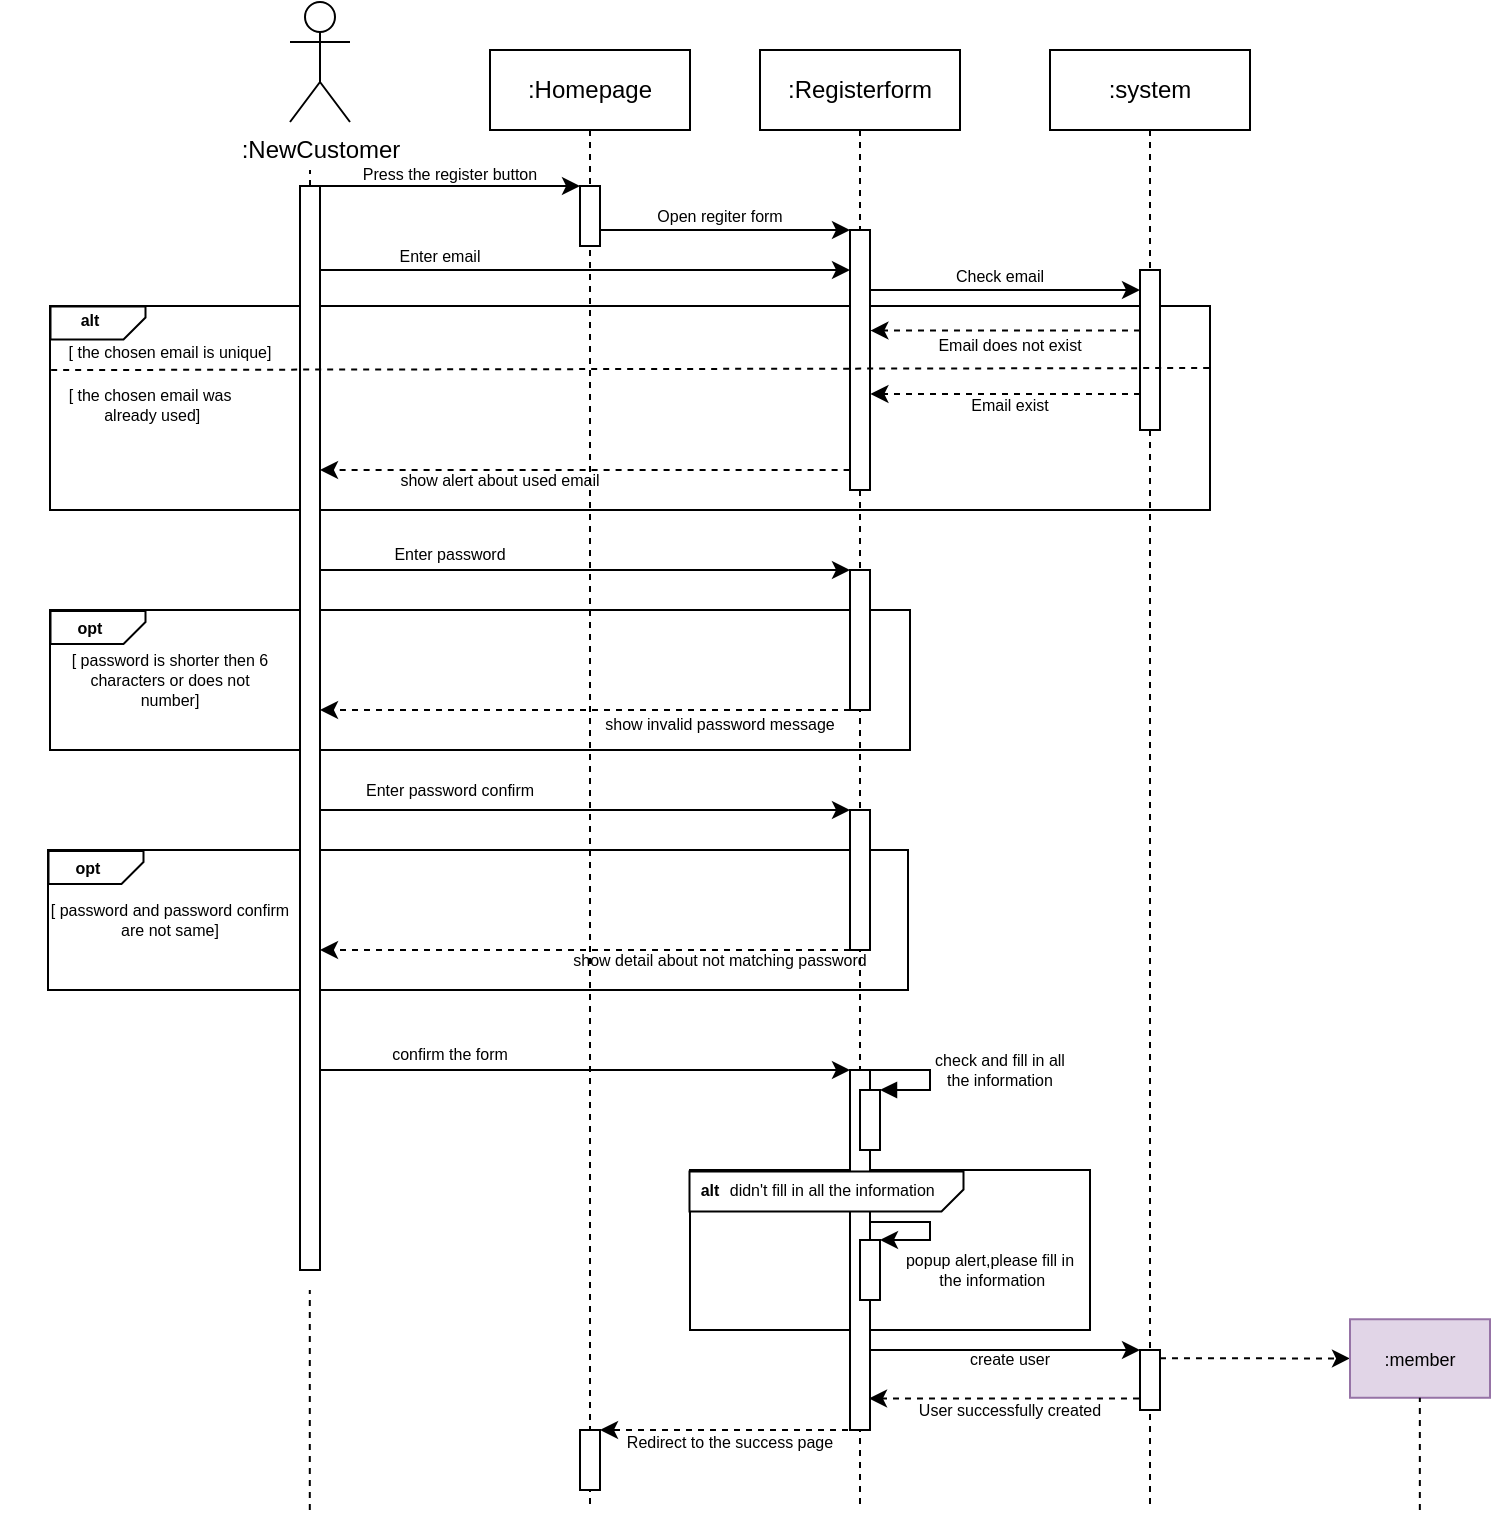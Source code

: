 <mxfile version="22.0.0" type="github">
  <diagram name="Page-1" id="2YBvvXClWsGukQMizWep">
    <mxGraphModel dx="2419" dy="846" grid="1" gridSize="10" guides="1" tooltips="1" connect="1" arrows="1" fold="1" page="1" pageScale="1" pageWidth="850" pageHeight="1100" math="0" shadow="0">
      <root>
        <mxCell id="0" />
        <mxCell id="1" parent="0" />
        <mxCell id="fAxjazduzelBZ8KthdPH-90" value="" style="rounded=0;whiteSpace=wrap;html=1;" parent="1" vertex="1">
          <mxGeometry x="20" y="650" width="200" height="80" as="geometry" />
        </mxCell>
        <mxCell id="fAxjazduzelBZ8KthdPH-71" value="" style="rounded=0;whiteSpace=wrap;html=1;" parent="1" vertex="1">
          <mxGeometry x="-301" y="490" width="430" height="70" as="geometry" />
        </mxCell>
        <mxCell id="fAxjazduzelBZ8KthdPH-62" value="" style="rounded=0;whiteSpace=wrap;html=1;" parent="1" vertex="1">
          <mxGeometry x="-300" y="370" width="430" height="70" as="geometry" />
        </mxCell>
        <mxCell id="fAxjazduzelBZ8KthdPH-45" value="" style="rounded=0;whiteSpace=wrap;html=1;" parent="1" vertex="1">
          <mxGeometry x="-300" y="218" width="580" height="102" as="geometry" />
        </mxCell>
        <mxCell id="aM9ryv3xv72pqoxQDRHE-1" value=":Registerform" style="shape=umlLifeline;perimeter=lifelinePerimeter;whiteSpace=wrap;html=1;container=0;dropTarget=0;collapsible=0;recursiveResize=0;outlineConnect=0;portConstraint=eastwest;newEdgeStyle={&quot;edgeStyle&quot;:&quot;elbowEdgeStyle&quot;,&quot;elbow&quot;:&quot;vertical&quot;,&quot;curved&quot;:0,&quot;rounded&quot;:0};" parent="1" vertex="1">
          <mxGeometry x="55" y="90" width="100" height="730" as="geometry" />
        </mxCell>
        <mxCell id="fAxjazduzelBZ8KthdPH-36" value="" style="html=1;points=[];perimeter=orthogonalPerimeter;outlineConnect=0;targetShapes=umlLifeline;portConstraint=eastwest;newEdgeStyle={&quot;edgeStyle&quot;:&quot;elbowEdgeStyle&quot;,&quot;elbow&quot;:&quot;vertical&quot;,&quot;curved&quot;:0,&quot;rounded&quot;:0};" parent="aM9ryv3xv72pqoxQDRHE-1" vertex="1">
          <mxGeometry x="45" y="90" width="10" height="130" as="geometry" />
        </mxCell>
        <mxCell id="fAxjazduzelBZ8KthdPH-58" value="" style="html=1;points=[];perimeter=orthogonalPerimeter;outlineConnect=0;targetShapes=umlLifeline;portConstraint=eastwest;newEdgeStyle={&quot;edgeStyle&quot;:&quot;elbowEdgeStyle&quot;,&quot;elbow&quot;:&quot;vertical&quot;,&quot;curved&quot;:0,&quot;rounded&quot;:0};" parent="aM9ryv3xv72pqoxQDRHE-1" vertex="1">
          <mxGeometry x="45" y="260" width="10" height="70" as="geometry" />
        </mxCell>
        <mxCell id="fAxjazduzelBZ8KthdPH-68" value="" style="html=1;points=[];perimeter=orthogonalPerimeter;outlineConnect=0;targetShapes=umlLifeline;portConstraint=eastwest;newEdgeStyle={&quot;edgeStyle&quot;:&quot;elbowEdgeStyle&quot;,&quot;elbow&quot;:&quot;vertical&quot;,&quot;curved&quot;:0,&quot;rounded&quot;:0};" parent="aM9ryv3xv72pqoxQDRHE-1" vertex="1">
          <mxGeometry x="45" y="380" width="10" height="70" as="geometry" />
        </mxCell>
        <mxCell id="fAxjazduzelBZ8KthdPH-77" value="" style="html=1;points=[];perimeter=orthogonalPerimeter;outlineConnect=0;targetShapes=umlLifeline;portConstraint=eastwest;newEdgeStyle={&quot;edgeStyle&quot;:&quot;elbowEdgeStyle&quot;,&quot;elbow&quot;:&quot;vertical&quot;,&quot;curved&quot;:0,&quot;rounded&quot;:0};" parent="aM9ryv3xv72pqoxQDRHE-1" vertex="1">
          <mxGeometry x="45" y="510" width="10" height="180" as="geometry" />
        </mxCell>
        <mxCell id="fAxjazduzelBZ8KthdPH-80" value="" style="html=1;points=[];perimeter=orthogonalPerimeter;outlineConnect=0;targetShapes=umlLifeline;portConstraint=eastwest;newEdgeStyle={&quot;edgeStyle&quot;:&quot;elbowEdgeStyle&quot;,&quot;elbow&quot;:&quot;vertical&quot;,&quot;curved&quot;:0,&quot;rounded&quot;:0};" parent="aM9ryv3xv72pqoxQDRHE-1" vertex="1">
          <mxGeometry x="50" y="520" width="10" height="30" as="geometry" />
        </mxCell>
        <mxCell id="aM9ryv3xv72pqoxQDRHE-5" value=":system" style="shape=umlLifeline;perimeter=lifelinePerimeter;whiteSpace=wrap;html=1;container=0;dropTarget=0;collapsible=0;recursiveResize=0;outlineConnect=0;portConstraint=eastwest;newEdgeStyle={&quot;edgeStyle&quot;:&quot;elbowEdgeStyle&quot;,&quot;elbow&quot;:&quot;vertical&quot;,&quot;curved&quot;:0,&quot;rounded&quot;:0};" parent="1" vertex="1">
          <mxGeometry x="200" y="90" width="100" height="730" as="geometry" />
        </mxCell>
        <mxCell id="fAxjazduzelBZ8KthdPH-42" value="" style="html=1;points=[];perimeter=orthogonalPerimeter;outlineConnect=0;targetShapes=umlLifeline;portConstraint=eastwest;newEdgeStyle={&quot;edgeStyle&quot;:&quot;elbowEdgeStyle&quot;,&quot;elbow&quot;:&quot;vertical&quot;,&quot;curved&quot;:0,&quot;rounded&quot;:0};" parent="aM9ryv3xv72pqoxQDRHE-5" vertex="1">
          <mxGeometry x="45" y="110" width="10" height="80" as="geometry" />
        </mxCell>
        <mxCell id="fAxjazduzelBZ8KthdPH-98" value="" style="html=1;points=[];perimeter=orthogonalPerimeter;outlineConnect=0;targetShapes=umlLifeline;portConstraint=eastwest;newEdgeStyle={&quot;edgeStyle&quot;:&quot;elbowEdgeStyle&quot;,&quot;elbow&quot;:&quot;vertical&quot;,&quot;curved&quot;:0,&quot;rounded&quot;:0};" parent="aM9ryv3xv72pqoxQDRHE-5" vertex="1">
          <mxGeometry x="45" y="650" width="10" height="30" as="geometry" />
        </mxCell>
        <mxCell id="fAxjazduzelBZ8KthdPH-1" value=":NewCustomer" style="shape=umlActor;verticalLabelPosition=bottom;verticalAlign=top;html=1;outlineConnect=0;" parent="1" vertex="1">
          <mxGeometry x="-180" y="66" width="30" height="60" as="geometry" />
        </mxCell>
        <mxCell id="fAxjazduzelBZ8KthdPH-5" value="" style="endArrow=none;html=1;rounded=0;dashed=1;" parent="1" source="fAxjazduzelBZ8KthdPH-37" edge="1">
          <mxGeometry width="50" height="50" relative="1" as="geometry">
            <mxPoint x="-170" y="390" as="sourcePoint" />
            <mxPoint x="-170" y="150" as="targetPoint" />
          </mxGeometry>
        </mxCell>
        <mxCell id="fAxjazduzelBZ8KthdPH-12" value="Open regiter form" style="text;align=center;verticalAlign=middle;resizable=0;points=[];autosize=1;strokeColor=none;fillColor=none;fontSize=8;" parent="1" vertex="1">
          <mxGeometry x="-15" y="158" width="100" height="30" as="geometry" />
        </mxCell>
        <mxCell id="fAxjazduzelBZ8KthdPH-16" value="" style="endArrow=classic;html=1;rounded=0;" parent="1" edge="1">
          <mxGeometry width="50" height="50" relative="1" as="geometry">
            <mxPoint x="-170" y="158" as="sourcePoint" />
            <mxPoint x="-35" y="158" as="targetPoint" />
          </mxGeometry>
        </mxCell>
        <mxCell id="fAxjazduzelBZ8KthdPH-34" value="Press the register button" style="text;align=center;verticalAlign=middle;resizable=0;points=[];autosize=1;strokeColor=none;fillColor=none;fontSize=8;" parent="1" vertex="1">
          <mxGeometry x="-165" y="137" width="130" height="30" as="geometry" />
        </mxCell>
        <mxCell id="fAxjazduzelBZ8KthdPH-35" value="" style="endArrow=classic;html=1;rounded=0;" parent="1" source="fAxjazduzelBZ8KthdPH-15" target="fAxjazduzelBZ8KthdPH-36" edge="1">
          <mxGeometry width="50" height="50" relative="1" as="geometry">
            <mxPoint x="20" y="250" as="sourcePoint" />
            <mxPoint x="70" y="200" as="targetPoint" />
          </mxGeometry>
        </mxCell>
        <mxCell id="fAxjazduzelBZ8KthdPH-39" value="" style="endArrow=none;html=1;rounded=0;dashed=1;" parent="1" edge="1">
          <mxGeometry width="50" height="50" relative="1" as="geometry">
            <mxPoint x="-170.1" y="820" as="sourcePoint" />
            <mxPoint x="-170.1" y="710.0" as="targetPoint" />
          </mxGeometry>
        </mxCell>
        <mxCell id="fAxjazduzelBZ8KthdPH-37" value="" style="html=1;points=[];perimeter=orthogonalPerimeter;outlineConnect=0;targetShapes=umlLifeline;portConstraint=eastwest;newEdgeStyle={&quot;edgeStyle&quot;:&quot;elbowEdgeStyle&quot;,&quot;elbow&quot;:&quot;vertical&quot;,&quot;curved&quot;:0,&quot;rounded&quot;:0};" parent="1" vertex="1">
          <mxGeometry x="-175" y="158" width="10" height="542" as="geometry" />
        </mxCell>
        <mxCell id="fAxjazduzelBZ8KthdPH-40" value="" style="endArrow=classic;html=1;rounded=0;" parent="1" edge="1">
          <mxGeometry width="50" height="50" relative="1" as="geometry">
            <mxPoint x="-165" y="200" as="sourcePoint" />
            <mxPoint x="100" y="200" as="targetPoint" />
          </mxGeometry>
        </mxCell>
        <mxCell id="fAxjazduzelBZ8KthdPH-41" value="Enter email" style="text;align=center;verticalAlign=middle;resizable=0;points=[];autosize=1;strokeColor=none;fillColor=none;fontSize=8;" parent="1" vertex="1">
          <mxGeometry x="-140" y="178" width="70" height="30" as="geometry" />
        </mxCell>
        <mxCell id="fAxjazduzelBZ8KthdPH-43" value="" style="endArrow=classic;html=1;rounded=0;" parent="1" edge="1">
          <mxGeometry width="50" height="50" relative="1" as="geometry">
            <mxPoint x="110" y="210" as="sourcePoint" />
            <mxPoint x="245" y="210" as="targetPoint" />
          </mxGeometry>
        </mxCell>
        <mxCell id="fAxjazduzelBZ8KthdPH-44" value="Check email" style="text;align=center;verticalAlign=middle;resizable=0;points=[];autosize=1;strokeColor=none;fillColor=none;fontSize=8;" parent="1" vertex="1">
          <mxGeometry x="135" y="188" width="80" height="30" as="geometry" />
        </mxCell>
        <mxCell id="fAxjazduzelBZ8KthdPH-47" value="" style="shape=card;whiteSpace=wrap;html=1;direction=east;rotation=90;flipV=0;flipH=1;size=11;" parent="1" vertex="1">
          <mxGeometry x="-284.25" y="202.75" width="16.5" height="47.5" as="geometry" />
        </mxCell>
        <mxCell id="fAxjazduzelBZ8KthdPH-48" value="alt" style="text;strokeColor=none;fillColor=none;align=center;verticalAlign=middle;rounded=0;fontSize=8;fontStyle=1" parent="1" vertex="1">
          <mxGeometry x="-300" y="210" width="40" height="30" as="geometry" />
        </mxCell>
        <mxCell id="fAxjazduzelBZ8KthdPH-49" value="" style="endArrow=classic;html=1;rounded=0;entryX=1.02;entryY=0.273;entryDx=0;entryDy=0;entryPerimeter=0;dashed=1;" parent="1" edge="1">
          <mxGeometry width="50" height="50" relative="1" as="geometry">
            <mxPoint x="245" y="230.3" as="sourcePoint" />
            <mxPoint x="110.2" y="230.3" as="targetPoint" />
          </mxGeometry>
        </mxCell>
        <mxCell id="fAxjazduzelBZ8KthdPH-50" value="Email does not exist" style="text;align=center;verticalAlign=middle;resizable=0;points=[];autosize=1;strokeColor=none;fillColor=none;fontSize=8;" parent="1" vertex="1">
          <mxGeometry x="125" y="222.25" width="110" height="30" as="geometry" />
        </mxCell>
        <mxCell id="fAxjazduzelBZ8KthdPH-51" value="" style="endArrow=none;html=1;rounded=0;entryX=1;entryY=0.5;entryDx=0;entryDy=0;dashed=1;exitX=0.001;exitY=0.314;exitDx=0;exitDy=0;exitPerimeter=0;" parent="1" source="fAxjazduzelBZ8KthdPH-45" edge="1">
          <mxGeometry width="50" height="50" relative="1" as="geometry">
            <mxPoint x="-260" y="250" as="sourcePoint" />
            <mxPoint x="280" y="249" as="targetPoint" />
          </mxGeometry>
        </mxCell>
        <mxCell id="fAxjazduzelBZ8KthdPH-52" value="" style="endArrow=classic;html=1;rounded=0;entryX=1.02;entryY=0.273;entryDx=0;entryDy=0;entryPerimeter=0;dashed=1;" parent="1" edge="1">
          <mxGeometry width="50" height="50" relative="1" as="geometry">
            <mxPoint x="245" y="262.0" as="sourcePoint" />
            <mxPoint x="110.2" y="262.0" as="targetPoint" />
          </mxGeometry>
        </mxCell>
        <mxCell id="fAxjazduzelBZ8KthdPH-53" value="Email exist" style="text;align=center;verticalAlign=middle;resizable=0;points=[];autosize=1;strokeColor=none;fillColor=none;fontSize=8;" parent="1" vertex="1">
          <mxGeometry x="145" y="252.25" width="70" height="30" as="geometry" />
        </mxCell>
        <mxCell id="fAxjazduzelBZ8KthdPH-55" value="" style="endArrow=classic;html=1;rounded=0;dashed=1;" parent="1" target="fAxjazduzelBZ8KthdPH-37" edge="1">
          <mxGeometry width="50" height="50" relative="1" as="geometry">
            <mxPoint x="99.8" y="300.0" as="sourcePoint" />
            <mxPoint x="-35.0" y="300.0" as="targetPoint" />
          </mxGeometry>
        </mxCell>
        <mxCell id="fAxjazduzelBZ8KthdPH-14" value=":Homepage" style="shape=umlLifeline;perimeter=lifelinePerimeter;whiteSpace=wrap;html=1;container=0;dropTarget=0;collapsible=0;recursiveResize=0;outlineConnect=0;portConstraint=eastwest;newEdgeStyle={&quot;edgeStyle&quot;:&quot;elbowEdgeStyle&quot;,&quot;elbow&quot;:&quot;vertical&quot;,&quot;curved&quot;:0,&quot;rounded&quot;:0};" parent="1" vertex="1">
          <mxGeometry x="-80" y="90" width="100" height="730" as="geometry" />
        </mxCell>
        <mxCell id="fAxjazduzelBZ8KthdPH-15" value="" style="html=1;points=[];perimeter=orthogonalPerimeter;outlineConnect=0;targetShapes=umlLifeline;portConstraint=eastwest;newEdgeStyle={&quot;edgeStyle&quot;:&quot;elbowEdgeStyle&quot;,&quot;elbow&quot;:&quot;vertical&quot;,&quot;curved&quot;:0,&quot;rounded&quot;:0};" parent="fAxjazduzelBZ8KthdPH-14" vertex="1">
          <mxGeometry x="45" y="68" width="10" height="30" as="geometry" />
        </mxCell>
        <mxCell id="fAxjazduzelBZ8KthdPH-104" value="" style="html=1;points=[];perimeter=orthogonalPerimeter;outlineConnect=0;targetShapes=umlLifeline;portConstraint=eastwest;newEdgeStyle={&quot;edgeStyle&quot;:&quot;elbowEdgeStyle&quot;,&quot;elbow&quot;:&quot;vertical&quot;,&quot;curved&quot;:0,&quot;rounded&quot;:0};" parent="fAxjazduzelBZ8KthdPH-14" vertex="1">
          <mxGeometry x="45" y="690" width="10" height="30" as="geometry" />
        </mxCell>
        <mxCell id="fAxjazduzelBZ8KthdPH-57" value="show alert about used email" style="text;align=center;verticalAlign=middle;resizable=0;points=[];autosize=1;strokeColor=none;fillColor=none;fontSize=8;" parent="1" vertex="1">
          <mxGeometry x="-150" y="290" width="150" height="30" as="geometry" />
        </mxCell>
        <mxCell id="fAxjazduzelBZ8KthdPH-59" value="" style="endArrow=classic;html=1;rounded=0;" parent="1" edge="1">
          <mxGeometry width="50" height="50" relative="1" as="geometry">
            <mxPoint x="-165" y="350.0" as="sourcePoint" />
            <mxPoint x="100" y="350.0" as="targetPoint" />
          </mxGeometry>
        </mxCell>
        <mxCell id="fAxjazduzelBZ8KthdPH-60" value="Enter password" style="text;align=center;verticalAlign=middle;resizable=0;points=[];autosize=1;strokeColor=none;fillColor=none;fontSize=8;" parent="1" vertex="1">
          <mxGeometry x="-145" y="327" width="90" height="30" as="geometry" />
        </mxCell>
        <mxCell id="fAxjazduzelBZ8KthdPH-61" value="&amp;nbsp;" style="text;html=1;strokeColor=none;fillColor=none;align=center;verticalAlign=middle;whiteSpace=wrap;rounded=0;" parent="1" vertex="1">
          <mxGeometry x="-5" y="327" width="60" height="30" as="geometry" />
        </mxCell>
        <mxCell id="fAxjazduzelBZ8KthdPH-63" value="" style="shape=card;whiteSpace=wrap;html=1;direction=east;rotation=90;flipV=0;flipH=1;size=11;" parent="1" vertex="1">
          <mxGeometry x="-284.25" y="355" width="16.5" height="47.5" as="geometry" />
        </mxCell>
        <mxCell id="fAxjazduzelBZ8KthdPH-64" value="opt" style="text;strokeColor=none;fillColor=none;align=center;verticalAlign=middle;rounded=0;fontSize=8;fontStyle=1" parent="1" vertex="1">
          <mxGeometry x="-300" y="363.75" width="40" height="30" as="geometry" />
        </mxCell>
        <mxCell id="fAxjazduzelBZ8KthdPH-65" value="" style="endArrow=classic;html=1;rounded=0;exitX=0;exitY=1;exitDx=0;exitDy=0;exitPerimeter=0;dashed=1;" parent="1" source="fAxjazduzelBZ8KthdPH-58" target="fAxjazduzelBZ8KthdPH-37" edge="1">
          <mxGeometry width="50" height="50" relative="1" as="geometry">
            <mxPoint x="-70" y="420" as="sourcePoint" />
            <mxPoint x="-20" y="370" as="targetPoint" />
          </mxGeometry>
        </mxCell>
        <mxCell id="fAxjazduzelBZ8KthdPH-66" value="[ password is shorter then 6 &#xa;characters or does not &#xa;number]" style="text;align=center;verticalAlign=middle;resizable=0;points=[];autosize=1;strokeColor=none;fillColor=none;fontSize=8;" parent="1" vertex="1">
          <mxGeometry x="-315" y="380" width="150" height="50" as="geometry" />
        </mxCell>
        <mxCell id="fAxjazduzelBZ8KthdPH-67" value="show invalid password message" style="text;align=center;verticalAlign=middle;resizable=0;points=[];autosize=1;strokeColor=none;fillColor=none;fontSize=8;" parent="1" vertex="1">
          <mxGeometry x="-50" y="412" width="170" height="30" as="geometry" />
        </mxCell>
        <mxCell id="fAxjazduzelBZ8KthdPH-69" value="" style="endArrow=classic;html=1;rounded=0;" parent="1" source="fAxjazduzelBZ8KthdPH-37" target="fAxjazduzelBZ8KthdPH-68" edge="1">
          <mxGeometry width="50" height="50" relative="1" as="geometry">
            <mxPoint x="-120" y="500" as="sourcePoint" />
            <mxPoint x="-70" y="450" as="targetPoint" />
          </mxGeometry>
        </mxCell>
        <mxCell id="fAxjazduzelBZ8KthdPH-70" value="Enter password confirm" style="text;align=center;verticalAlign=middle;resizable=0;points=[];autosize=1;strokeColor=none;fillColor=none;fontSize=8;" parent="1" vertex="1">
          <mxGeometry x="-165" y="445" width="130" height="30" as="geometry" />
        </mxCell>
        <mxCell id="fAxjazduzelBZ8KthdPH-72" value="" style="endArrow=classic;html=1;rounded=0;exitX=0;exitY=1;exitDx=0;exitDy=0;exitPerimeter=0;dashed=1;" parent="1" edge="1">
          <mxGeometry width="50" height="50" relative="1" as="geometry">
            <mxPoint x="100" y="540" as="sourcePoint" />
            <mxPoint x="-165" y="540" as="targetPoint" />
          </mxGeometry>
        </mxCell>
        <mxCell id="fAxjazduzelBZ8KthdPH-73" value="show detail about not matching password" style="text;align=center;verticalAlign=middle;resizable=0;points=[];autosize=1;strokeColor=none;fillColor=none;fontSize=8;" parent="1" vertex="1">
          <mxGeometry x="-70" y="530" width="210" height="30" as="geometry" />
        </mxCell>
        <mxCell id="fAxjazduzelBZ8KthdPH-74" value="" style="shape=card;whiteSpace=wrap;html=1;direction=east;rotation=90;flipV=0;flipH=1;size=11;" parent="1" vertex="1">
          <mxGeometry x="-285.25" y="475" width="16.5" height="47.5" as="geometry" />
        </mxCell>
        <mxCell id="fAxjazduzelBZ8KthdPH-75" value="opt" style="text;strokeColor=none;fillColor=none;align=center;verticalAlign=middle;rounded=0;fontSize=8;fontStyle=1" parent="1" vertex="1">
          <mxGeometry x="-301" y="483.75" width="40" height="30" as="geometry" />
        </mxCell>
        <mxCell id="fAxjazduzelBZ8KthdPH-76" value="[ password and password confirm &#xa;are not same]" style="text;align=center;verticalAlign=middle;resizable=0;points=[];autosize=1;strokeColor=none;fillColor=none;fontSize=8;" parent="1" vertex="1">
          <mxGeometry x="-325" y="505" width="170" height="40" as="geometry" />
        </mxCell>
        <mxCell id="fAxjazduzelBZ8KthdPH-78" value="" style="endArrow=classic;html=1;rounded=0;" parent="1" source="fAxjazduzelBZ8KthdPH-37" target="fAxjazduzelBZ8KthdPH-77" edge="1">
          <mxGeometry width="50" height="50" relative="1" as="geometry">
            <mxPoint x="-90" y="640" as="sourcePoint" />
            <mxPoint x="-40" y="590" as="targetPoint" />
          </mxGeometry>
        </mxCell>
        <mxCell id="fAxjazduzelBZ8KthdPH-79" value="confirm the form" style="text;align=center;verticalAlign=middle;resizable=0;points=[];autosize=1;strokeColor=none;fillColor=none;fontSize=8;" parent="1" vertex="1">
          <mxGeometry x="-150" y="577" width="100" height="30" as="geometry" />
        </mxCell>
        <mxCell id="fAxjazduzelBZ8KthdPH-81" value="" style="html=1;verticalAlign=bottom;endArrow=block;edgeStyle=orthogonalEdgeStyle;elbow=vertical;rounded=0;" parent="1" edge="1">
          <mxGeometry relative="1" as="geometry">
            <mxPoint x="110" y="600" as="sourcePoint" />
            <Array as="points">
              <mxPoint x="110" y="600" />
              <mxPoint x="140" y="600" />
              <mxPoint x="140" y="610" />
            </Array>
            <mxPoint x="115" y="610" as="targetPoint" />
          </mxGeometry>
        </mxCell>
        <mxCell id="fAxjazduzelBZ8KthdPH-82" value="check and fill in all &#xa;the information" style="text;align=center;verticalAlign=middle;resizable=0;points=[];autosize=1;strokeColor=none;fillColor=none;fontSize=8;" parent="1" vertex="1">
          <mxGeometry x="125" y="580" width="100" height="40" as="geometry" />
        </mxCell>
        <mxCell id="fAxjazduzelBZ8KthdPH-91" value="" style="shape=card;whiteSpace=wrap;html=1;direction=east;rotation=90;flipV=0;flipH=1;size=11;" parent="1" vertex="1">
          <mxGeometry x="78.25" y="592.25" width="20" height="137" as="geometry" />
        </mxCell>
        <mxCell id="fAxjazduzelBZ8KthdPH-92" value="alt" style="text;strokeColor=none;fillColor=none;align=center;verticalAlign=middle;rounded=0;fontStyle=1;fontSize=8;" parent="1" vertex="1">
          <mxGeometry x="22.5" y="652.25" width="15" height="15" as="geometry" />
        </mxCell>
        <mxCell id="fAxjazduzelBZ8KthdPH-93" value=" didn&#39;t fill in all the information" style="text;strokeColor=none;fillColor=none;align=center;verticalAlign=middle;rounded=0;fontSize=8;" parent="1" vertex="1">
          <mxGeometry x="60" y="644.75" width="60" height="30" as="geometry" />
        </mxCell>
        <mxCell id="fAxjazduzelBZ8KthdPH-94" value="" style="html=1;points=[];perimeter=orthogonalPerimeter;outlineConnect=0;targetShapes=umlLifeline;portConstraint=eastwest;newEdgeStyle={&quot;edgeStyle&quot;:&quot;elbowEdgeStyle&quot;,&quot;elbow&quot;:&quot;vertical&quot;,&quot;curved&quot;:0,&quot;rounded&quot;:0};" parent="1" vertex="1">
          <mxGeometry x="105" y="685" width="10" height="30" as="geometry" />
        </mxCell>
        <mxCell id="fAxjazduzelBZ8KthdPH-95" value="" style="endArrow=classic;html=1;rounded=0;edgeStyle=orthogonalEdgeStyle;entryX=1.034;entryY=0.005;entryDx=0;entryDy=0;entryPerimeter=0;" parent="1" edge="1">
          <mxGeometry width="50" height="50" relative="1" as="geometry">
            <mxPoint x="110" y="676" as="sourcePoint" />
            <mxPoint x="115" y="685" as="targetPoint" />
            <Array as="points">
              <mxPoint x="140" y="676" />
              <mxPoint x="140" y="685" />
            </Array>
          </mxGeometry>
        </mxCell>
        <mxCell id="fAxjazduzelBZ8KthdPH-96" value="popup alert,please fill in&#xa; the information" style="text;strokeColor=none;fillColor=none;align=center;verticalAlign=middle;rounded=0;fontSize=8;" parent="1" vertex="1">
          <mxGeometry x="140" y="685" width="60" height="30" as="geometry" />
        </mxCell>
        <mxCell id="fAxjazduzelBZ8KthdPH-97" value="" style="endArrow=classic;html=1;rounded=0;" parent="1" target="fAxjazduzelBZ8KthdPH-98" edge="1">
          <mxGeometry width="50" height="50" relative="1" as="geometry">
            <mxPoint x="110" y="740" as="sourcePoint" />
            <mxPoint x="240" y="740" as="targetPoint" />
          </mxGeometry>
        </mxCell>
        <mxCell id="fAxjazduzelBZ8KthdPH-99" value="create user" style="text;strokeColor=none;fillColor=none;align=center;verticalAlign=middle;rounded=0;fontSize=8;" parent="1" vertex="1">
          <mxGeometry x="150" y="729.25" width="60" height="30" as="geometry" />
        </mxCell>
        <mxCell id="fAxjazduzelBZ8KthdPH-100" value="" style="endArrow=classic;html=1;rounded=0;dashed=1;" parent="1" target="fAxjazduzelBZ8KthdPH-101" edge="1">
          <mxGeometry width="50" height="50" relative="1" as="geometry">
            <mxPoint x="255" y="744.13" as="sourcePoint" />
            <mxPoint x="320" y="744" as="targetPoint" />
          </mxGeometry>
        </mxCell>
        <mxCell id="fAxjazduzelBZ8KthdPH-101" value=":member" style="rounded=0;fillColor=#e1d5e7;strokeColor=#9673a6;fontSize=9;" parent="1" vertex="1">
          <mxGeometry x="350" y="724.63" width="70" height="39.25" as="geometry" />
        </mxCell>
        <mxCell id="fAxjazduzelBZ8KthdPH-102" value="" style="endArrow=classic;html=1;rounded=0;dashed=1;" parent="1" edge="1">
          <mxGeometry width="50" height="50" relative="1" as="geometry">
            <mxPoint x="244.5" y="764.25" as="sourcePoint" />
            <mxPoint x="109.5" y="764.25" as="targetPoint" />
          </mxGeometry>
        </mxCell>
        <mxCell id="fAxjazduzelBZ8KthdPH-103" value="User successfully created" style="text;strokeColor=none;fillColor=none;align=center;verticalAlign=middle;rounded=0;fontSize=8;" parent="1" vertex="1">
          <mxGeometry x="150" y="755" width="60" height="30" as="geometry" />
        </mxCell>
        <mxCell id="fAxjazduzelBZ8KthdPH-106" value="" style="endArrow=classic;html=1;rounded=0;dashed=1;" parent="1" target="fAxjazduzelBZ8KthdPH-104" edge="1">
          <mxGeometry width="50" height="50" relative="1" as="geometry">
            <mxPoint x="105" y="780.0" as="sourcePoint" />
            <mxPoint x="45" y="780" as="targetPoint" />
          </mxGeometry>
        </mxCell>
        <mxCell id="fAxjazduzelBZ8KthdPH-107" value="Redirect to the success page" style="text;strokeColor=none;fillColor=none;align=center;verticalAlign=middle;rounded=0;fontSize=8;" parent="1" vertex="1">
          <mxGeometry x="10" y="771" width="60" height="30" as="geometry" />
        </mxCell>
        <mxCell id="fAxjazduzelBZ8KthdPH-108" value="" style="endArrow=none;dashed=1;html=1;rounded=0;entryX=0.5;entryY=1;entryDx=0;entryDy=0;" parent="1" edge="1">
          <mxGeometry width="50" height="50" relative="1" as="geometry">
            <mxPoint x="384.92" y="820" as="sourcePoint" />
            <mxPoint x="384.92" y="763.88" as="targetPoint" />
          </mxGeometry>
        </mxCell>
        <mxCell id="fAxjazduzelBZ8KthdPH-109" value="[ the chosen email is unique]" style="text;align=center;verticalAlign=middle;resizable=0;points=[];autosize=1;strokeColor=none;fillColor=none;fontSize=8;" parent="1" vertex="1">
          <mxGeometry x="-315" y="226" width="150" height="30" as="geometry" />
        </mxCell>
        <mxCell id="fAxjazduzelBZ8KthdPH-110" value="[ the chosen email was&#xa; already used]" style="text;align=center;verticalAlign=middle;resizable=0;points=[];autosize=1;strokeColor=none;fillColor=none;fontSize=8;" parent="1" vertex="1">
          <mxGeometry x="-315" y="247.25" width="130" height="40" as="geometry" />
        </mxCell>
      </root>
    </mxGraphModel>
  </diagram>
</mxfile>
